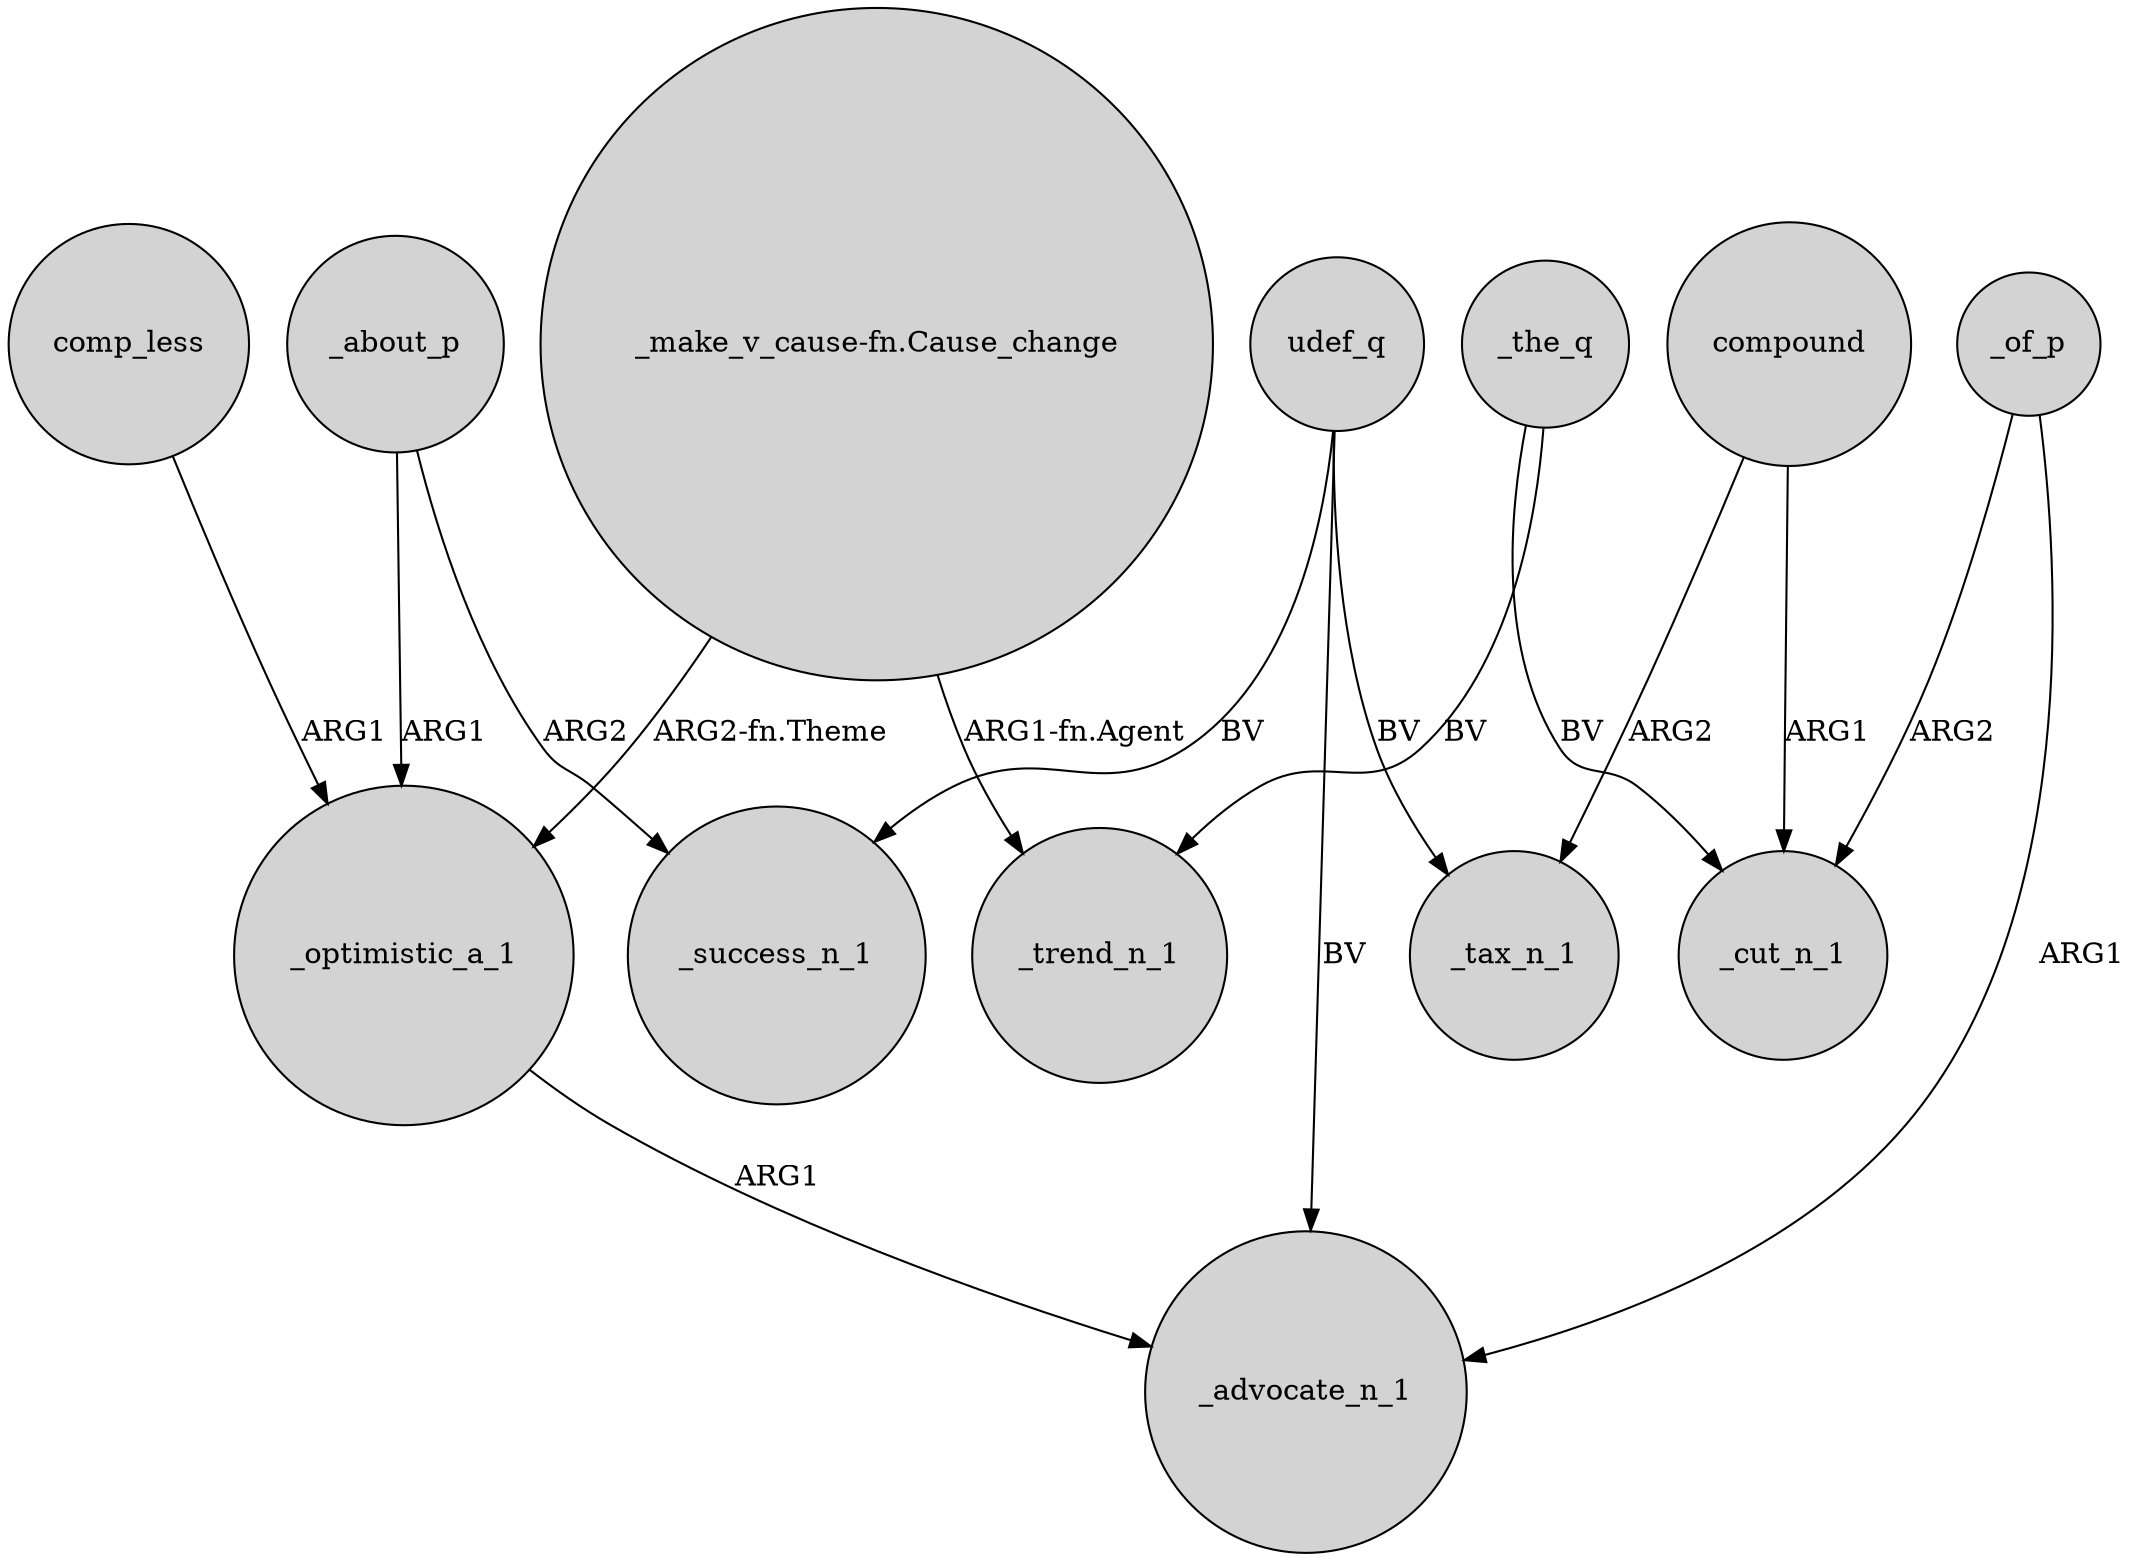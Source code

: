 digraph {
	node [shape=circle style=filled]
	udef_q -> _advocate_n_1 [label=BV]
	_the_q -> _trend_n_1 [label=BV]
	udef_q -> _success_n_1 [label=BV]
	_the_q -> _cut_n_1 [label=BV]
	"_make_v_cause-fn.Cause_change" -> _optimistic_a_1 [label="ARG2-fn.Theme"]
	compound -> _cut_n_1 [label=ARG1]
	_of_p -> _cut_n_1 [label=ARG2]
	comp_less -> _optimistic_a_1 [label=ARG1]
	compound -> _tax_n_1 [label=ARG2]
	_about_p -> _optimistic_a_1 [label=ARG1]
	_optimistic_a_1 -> _advocate_n_1 [label=ARG1]
	"_make_v_cause-fn.Cause_change" -> _trend_n_1 [label="ARG1-fn.Agent"]
	_about_p -> _success_n_1 [label=ARG2]
	_of_p -> _advocate_n_1 [label=ARG1]
	udef_q -> _tax_n_1 [label=BV]
}
